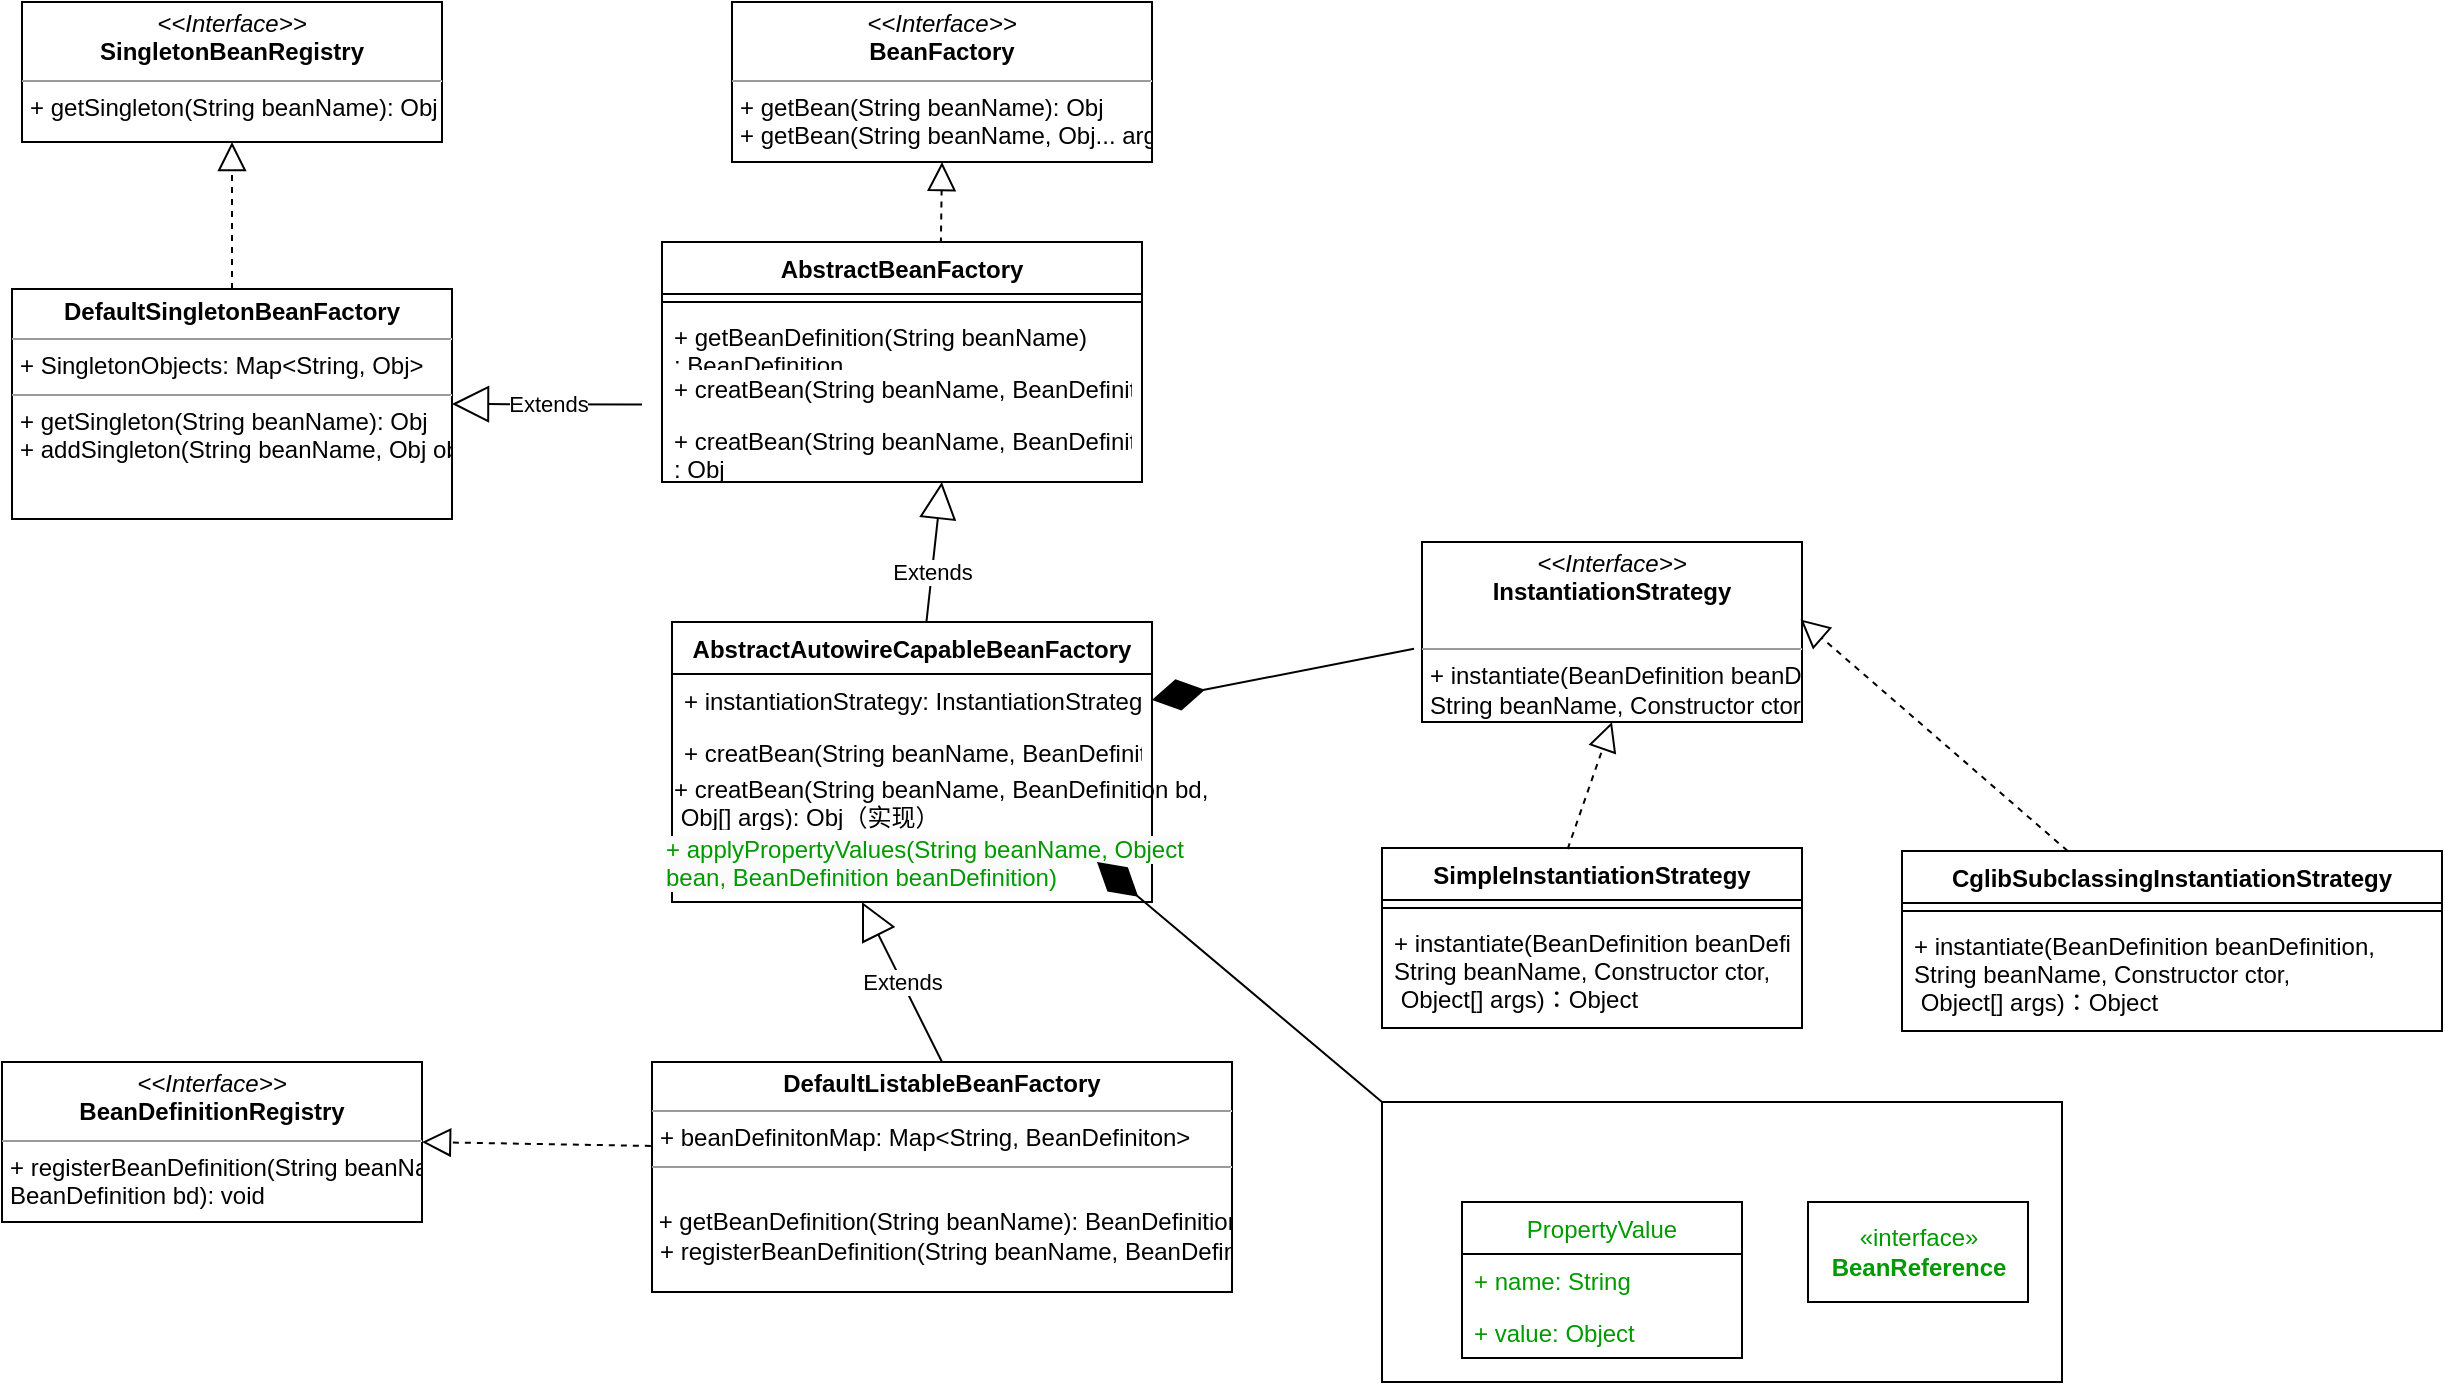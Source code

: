 <mxfile version="20.8.16" type="github">
  <diagram id="C5RBs43oDa-KdzZeNtuy" name="Page-1">
    <mxGraphModel dx="1434" dy="764" grid="1" gridSize="10" guides="1" tooltips="1" connect="1" arrows="1" fold="1" page="1" pageScale="1" pageWidth="827" pageHeight="1169" math="0" shadow="0">
      <root>
        <mxCell id="WIyWlLk6GJQsqaUBKTNV-0" />
        <mxCell id="WIyWlLk6GJQsqaUBKTNV-1" parent="WIyWlLk6GJQsqaUBKTNV-0" />
        <mxCell id="YOw3KZ_0upeGLzWHfSf4-0" value="" style="rounded=0;whiteSpace=wrap;html=1;strokeColor=#000000;fontColor=#009900;" vertex="1" parent="WIyWlLk6GJQsqaUBKTNV-1">
          <mxGeometry x="810" y="800" width="340" height="140" as="geometry" />
        </mxCell>
        <mxCell id="YOw3KZ_0upeGLzWHfSf4-1" value="&lt;p style=&quot;margin:0px;margin-top:4px;text-align:center;&quot;&gt;&lt;i&gt;&amp;lt;&amp;lt;Interface&amp;gt;&amp;gt;&lt;/i&gt;&lt;br&gt;&lt;b&gt;BeanFactory&lt;/b&gt;&lt;/p&gt;&lt;hr size=&quot;1&quot;&gt;&lt;p style=&quot;margin:0px;margin-left:4px;&quot;&gt;+ getBean(String beanName): Obj&lt;br&gt;&lt;/p&gt;&lt;p style=&quot;margin:0px;margin-left:4px;&quot;&gt;+ getBean(String beanName, Obj... args): Obj&lt;br&gt;&lt;/p&gt;" style="verticalAlign=top;align=left;overflow=fill;fontSize=12;fontFamily=Helvetica;html=1;strokeColor=#000000;" vertex="1" parent="WIyWlLk6GJQsqaUBKTNV-1">
          <mxGeometry x="485" y="250" width="210" height="80" as="geometry" />
        </mxCell>
        <mxCell id="YOw3KZ_0upeGLzWHfSf4-2" value="&lt;p style=&quot;margin:0px;margin-top:4px;text-align:center;&quot;&gt;&lt;i&gt;&amp;lt;&amp;lt;Interface&amp;gt;&amp;gt;&lt;/i&gt;&lt;br&gt;&lt;b&gt;SingletonBeanRegistry&lt;/b&gt;&lt;/p&gt;&lt;hr size=&quot;1&quot;&gt;&lt;p style=&quot;margin:0px;margin-left:4px;&quot;&gt;+ getSingleton(String beanName): Obj&lt;br&gt;&lt;/p&gt;" style="verticalAlign=top;align=left;overflow=fill;fontSize=12;fontFamily=Helvetica;html=1;" vertex="1" parent="WIyWlLk6GJQsqaUBKTNV-1">
          <mxGeometry x="130" y="250" width="210" height="70" as="geometry" />
        </mxCell>
        <mxCell id="YOw3KZ_0upeGLzWHfSf4-3" value="&lt;p style=&quot;margin:0px;margin-top:4px;text-align:center;&quot;&gt;&lt;b&gt;DefaultSingletonBeanFactory&lt;/b&gt;&lt;/p&gt;&lt;hr size=&quot;1&quot;&gt;&lt;p style=&quot;margin:0px;margin-left:4px;&quot;&gt;+ SingletonObjects: Map&amp;lt;String, Obj&amp;gt;&lt;/p&gt;&lt;hr size=&quot;1&quot;&gt;&lt;p style=&quot;margin:0px;margin-left:4px;&quot;&gt;+ getSingleton(String beanName): Obj&lt;/p&gt;&lt;p style=&quot;margin:0px;margin-left:4px;&quot;&gt;+ addSingleton(String beanName, Obj obj): void&lt;br&gt;&lt;/p&gt;" style="verticalAlign=top;align=left;overflow=fill;fontSize=12;fontFamily=Helvetica;html=1;" vertex="1" parent="WIyWlLk6GJQsqaUBKTNV-1">
          <mxGeometry x="125" y="393.5" width="220" height="115" as="geometry" />
        </mxCell>
        <mxCell id="YOw3KZ_0upeGLzWHfSf4-4" value="" style="endArrow=block;dashed=1;endFill=0;endSize=12;html=1;rounded=0;entryX=0.5;entryY=1;entryDx=0;entryDy=0;exitX=0.5;exitY=0;exitDx=0;exitDy=0;" edge="1" parent="WIyWlLk6GJQsqaUBKTNV-1" source="YOw3KZ_0upeGLzWHfSf4-3" target="YOw3KZ_0upeGLzWHfSf4-2">
          <mxGeometry width="160" relative="1" as="geometry">
            <mxPoint x="340" y="410" as="sourcePoint" />
            <mxPoint x="500" y="410" as="targetPoint" />
          </mxGeometry>
        </mxCell>
        <mxCell id="YOw3KZ_0upeGLzWHfSf4-5" value="" style="endArrow=block;dashed=1;endFill=0;endSize=12;html=1;rounded=0;entryX=0.5;entryY=1;entryDx=0;entryDy=0;exitX=0.581;exitY=0.006;exitDx=0;exitDy=0;exitPerimeter=0;" edge="1" parent="WIyWlLk6GJQsqaUBKTNV-1" source="YOw3KZ_0upeGLzWHfSf4-11" target="YOw3KZ_0upeGLzWHfSf4-1">
          <mxGeometry width="160" relative="1" as="geometry">
            <mxPoint x="590" y="406" as="sourcePoint" />
            <mxPoint x="710" y="400" as="targetPoint" />
          </mxGeometry>
        </mxCell>
        <mxCell id="YOw3KZ_0upeGLzWHfSf4-6" value="Extends" style="endArrow=block;endSize=16;endFill=0;html=1;rounded=0;entryX=0.583;entryY=1;entryDx=0;entryDy=0;entryPerimeter=0;" edge="1" parent="WIyWlLk6GJQsqaUBKTNV-1" target="YOw3KZ_0upeGLzWHfSf4-15">
          <mxGeometry width="160" relative="1" as="geometry">
            <mxPoint x="580" y="580" as="sourcePoint" />
            <mxPoint x="587.3" y="500.004" as="targetPoint" />
          </mxGeometry>
        </mxCell>
        <mxCell id="YOw3KZ_0upeGLzWHfSf4-7" value="&lt;p style=&quot;margin:0px;margin-top:4px;text-align:center;&quot;&gt;&lt;i&gt;&amp;lt;&amp;lt;Interface&amp;gt;&amp;gt;&lt;/i&gt;&lt;br&gt;&lt;b&gt;BeanDefinitionRegistry&lt;/b&gt;&lt;/p&gt;&lt;hr size=&quot;1&quot;&gt;&lt;p style=&quot;margin:0px;margin-left:4px;&quot;&gt;+ registerBeanDefinition(String beanName,&amp;nbsp;&lt;/p&gt;&lt;p style=&quot;margin:0px;margin-left:4px;&quot;&gt;BeanDefinition bd): void&lt;br&gt;&lt;/p&gt;" style="verticalAlign=top;align=left;overflow=fill;fontSize=12;fontFamily=Helvetica;html=1;" vertex="1" parent="WIyWlLk6GJQsqaUBKTNV-1">
          <mxGeometry x="120" y="780" width="210" height="80" as="geometry" />
        </mxCell>
        <mxCell id="YOw3KZ_0upeGLzWHfSf4-8" value="&lt;p style=&quot;margin:0px;margin-top:4px;text-align:center;&quot;&gt;&lt;b&gt;DefaultListableBeanFactory&lt;/b&gt;&lt;/p&gt;&lt;hr size=&quot;1&quot;&gt;&lt;p style=&quot;margin:0px;margin-left:4px;&quot;&gt;+ beanDefinitonMap: Map&amp;lt;String, BeanDefiniton&amp;gt;&lt;/p&gt;&lt;hr size=&quot;1&quot;&gt;&lt;p style=&quot;margin:0px;margin-left:4px;&quot;&gt;&lt;br&gt;&lt;/p&gt;&amp;nbsp;+ getBeanDefinition(String beanName): BeanDefinition&lt;p style=&quot;margin:0px;margin-left:4px;&quot;&gt;+ registerBeanDefinition(String beanName, BeanDefinition bd): void&lt;br&gt;&lt;/p&gt;" style="verticalAlign=top;align=left;overflow=fill;fontSize=12;fontFamily=Helvetica;html=1;" vertex="1" parent="WIyWlLk6GJQsqaUBKTNV-1">
          <mxGeometry x="445" y="780" width="290" height="115" as="geometry" />
        </mxCell>
        <mxCell id="YOw3KZ_0upeGLzWHfSf4-9" value="" style="endArrow=block;dashed=1;endFill=0;endSize=12;html=1;rounded=0;entryX=1;entryY=0.5;entryDx=0;entryDy=0;exitX=-0.002;exitY=0.365;exitDx=0;exitDy=0;exitPerimeter=0;" edge="1" parent="WIyWlLk6GJQsqaUBKTNV-1" source="YOw3KZ_0upeGLzWHfSf4-8" target="YOw3KZ_0upeGLzWHfSf4-7">
          <mxGeometry width="160" relative="1" as="geometry">
            <mxPoint x="270" y="750" as="sourcePoint" />
            <mxPoint x="430" y="750" as="targetPoint" />
          </mxGeometry>
        </mxCell>
        <mxCell id="YOw3KZ_0upeGLzWHfSf4-10" value="Extends" style="endArrow=block;endSize=16;endFill=0;html=1;rounded=0;entryX=1;entryY=0.5;entryDx=0;entryDy=0;exitX=0;exitY=0.202;exitDx=0;exitDy=0;exitPerimeter=0;" edge="1" parent="WIyWlLk6GJQsqaUBKTNV-1" target="YOw3KZ_0upeGLzWHfSf4-3">
          <mxGeometry width="160" relative="1" as="geometry">
            <mxPoint x="440" y="451.312" as="sourcePoint" />
            <mxPoint x="520" y="540" as="targetPoint" />
          </mxGeometry>
        </mxCell>
        <mxCell id="YOw3KZ_0upeGLzWHfSf4-11" value="AbstractBeanFactory" style="swimlane;fontStyle=1;align=center;verticalAlign=top;childLayout=stackLayout;horizontal=1;startSize=26;horizontalStack=0;resizeParent=1;resizeParentMax=0;resizeLast=0;collapsible=1;marginBottom=0;fontColor=default;" vertex="1" parent="WIyWlLk6GJQsqaUBKTNV-1">
          <mxGeometry x="450" y="370" width="240" height="120" as="geometry" />
        </mxCell>
        <mxCell id="YOw3KZ_0upeGLzWHfSf4-12" value="" style="line;strokeWidth=1;fillColor=none;align=left;verticalAlign=middle;spacingTop=-1;spacingLeft=3;spacingRight=3;rotatable=0;labelPosition=right;points=[];portConstraint=eastwest;strokeColor=inherit;fontColor=default;" vertex="1" parent="YOw3KZ_0upeGLzWHfSf4-11">
          <mxGeometry y="26" width="240" height="8" as="geometry" />
        </mxCell>
        <mxCell id="YOw3KZ_0upeGLzWHfSf4-13" value="+ getBeanDefinition(String beanName)&#xa;: BeanDefinition" style="text;strokeColor=none;fillColor=none;align=left;verticalAlign=top;spacingLeft=4;spacingRight=4;overflow=hidden;rotatable=0;points=[[0,0.5],[1,0.5]];portConstraint=eastwest;fontColor=default;" vertex="1" parent="YOw3KZ_0upeGLzWHfSf4-11">
          <mxGeometry y="34" width="240" height="26" as="geometry" />
        </mxCell>
        <mxCell id="YOw3KZ_0upeGLzWHfSf4-14" value="+ creatBean(String beanName, BeanDefinition bd): Obj" style="text;strokeColor=none;fillColor=none;align=left;verticalAlign=top;spacingLeft=4;spacingRight=4;overflow=hidden;rotatable=0;points=[[0,0.5],[1,0.5]];portConstraint=eastwest;fontColor=default;" vertex="1" parent="YOw3KZ_0upeGLzWHfSf4-11">
          <mxGeometry y="60" width="240" height="26" as="geometry" />
        </mxCell>
        <mxCell id="YOw3KZ_0upeGLzWHfSf4-15" value="+ creatBean(String beanName, BeanDefinition beanDefinition, Object[] args)&#xa;: Obj" style="text;strokeColor=none;fillColor=none;align=left;verticalAlign=top;spacingLeft=4;spacingRight=4;overflow=hidden;rotatable=0;points=[[0,0.5],[1,0.5]];portConstraint=eastwest;fontColor=#000000;" vertex="1" parent="YOw3KZ_0upeGLzWHfSf4-11">
          <mxGeometry y="86" width="240" height="34" as="geometry" />
        </mxCell>
        <mxCell id="YOw3KZ_0upeGLzWHfSf4-16" value="&lt;p style=&quot;margin:0px;margin-top:4px;text-align:center;&quot;&gt;&lt;i&gt;&amp;lt;&amp;lt;Interface&amp;gt;&amp;gt;&lt;/i&gt;&lt;br&gt;&lt;b&gt;InstantiationStrategy&lt;/b&gt;&lt;br&gt;&lt;/p&gt;&lt;p style=&quot;margin:0px;margin-left:4px;&quot;&gt;&lt;br&gt;&lt;/p&gt;&lt;hr size=&quot;1&quot;&gt;&lt;p style=&quot;margin:0px;margin-left:4px;&quot;&gt;+ instantiate(BeanDefinition beanDefinition,&amp;nbsp;&lt;/p&gt;&lt;p style=&quot;margin:0px;margin-left:4px;&quot;&gt;String beanName, Constructor ctor,&lt;/p&gt;&lt;p style=&quot;margin:0px;margin-left:4px;&quot;&gt;&amp;nbsp;Object[] args)：Object&lt;/p&gt;&lt;p style=&quot;margin:0px;margin-left:4px;&quot;&gt;&lt;br&gt;&lt;/p&gt;" style="verticalAlign=top;align=left;overflow=fill;fontSize=12;fontFamily=Helvetica;html=1;fontColor=#000000;" vertex="1" parent="WIyWlLk6GJQsqaUBKTNV-1">
          <mxGeometry x="830" y="520" width="190" height="90" as="geometry" />
        </mxCell>
        <mxCell id="YOw3KZ_0upeGLzWHfSf4-17" value="SimpleInstantiationStrategy" style="swimlane;fontStyle=1;align=center;verticalAlign=top;childLayout=stackLayout;horizontal=1;startSize=26;horizontalStack=0;resizeParent=1;resizeParentMax=0;resizeLast=0;collapsible=1;marginBottom=0;fontColor=#000000;" vertex="1" parent="WIyWlLk6GJQsqaUBKTNV-1">
          <mxGeometry x="810" y="673" width="210" height="90" as="geometry" />
        </mxCell>
        <mxCell id="YOw3KZ_0upeGLzWHfSf4-18" value="" style="line;strokeWidth=1;fillColor=none;align=left;verticalAlign=middle;spacingTop=-1;spacingLeft=3;spacingRight=3;rotatable=0;labelPosition=right;points=[];portConstraint=eastwest;strokeColor=inherit;fontColor=#000000;" vertex="1" parent="YOw3KZ_0upeGLzWHfSf4-17">
          <mxGeometry y="26" width="210" height="8" as="geometry" />
        </mxCell>
        <mxCell id="YOw3KZ_0upeGLzWHfSf4-19" value="+ instantiate(BeanDefinition beanDefinition, &#xa;String beanName, Constructor ctor,&#xa; Object[] args)：Object" style="text;strokeColor=none;fillColor=none;align=left;verticalAlign=top;spacingLeft=4;spacingRight=4;overflow=hidden;rotatable=0;points=[[0,0.5],[1,0.5]];portConstraint=eastwest;fontColor=#000000;" vertex="1" parent="YOw3KZ_0upeGLzWHfSf4-17">
          <mxGeometry y="34" width="210" height="56" as="geometry" />
        </mxCell>
        <mxCell id="YOw3KZ_0upeGLzWHfSf4-20" value="CglibSubclassingInstantiationStrategy" style="swimlane;fontStyle=1;align=center;verticalAlign=top;childLayout=stackLayout;horizontal=1;startSize=26;horizontalStack=0;resizeParent=1;resizeParentMax=0;resizeLast=0;collapsible=1;marginBottom=0;fontColor=#000000;" vertex="1" parent="WIyWlLk6GJQsqaUBKTNV-1">
          <mxGeometry x="1070" y="674.5" width="270" height="90" as="geometry" />
        </mxCell>
        <mxCell id="YOw3KZ_0upeGLzWHfSf4-21" value="" style="line;strokeWidth=1;fillColor=none;align=left;verticalAlign=middle;spacingTop=-1;spacingLeft=3;spacingRight=3;rotatable=0;labelPosition=right;points=[];portConstraint=eastwest;strokeColor=inherit;fontColor=#000000;" vertex="1" parent="YOw3KZ_0upeGLzWHfSf4-20">
          <mxGeometry y="26" width="270" height="8" as="geometry" />
        </mxCell>
        <mxCell id="YOw3KZ_0upeGLzWHfSf4-22" value="+ instantiate(BeanDefinition beanDefinition, &#xa;String beanName, Constructor ctor,&#xa; Object[] args)：Object" style="text;strokeColor=none;fillColor=none;align=left;verticalAlign=top;spacingLeft=4;spacingRight=4;overflow=hidden;rotatable=0;points=[[0,0.5],[1,0.5]];portConstraint=eastwest;fontColor=#000000;" vertex="1" parent="YOw3KZ_0upeGLzWHfSf4-20">
          <mxGeometry y="34" width="270" height="56" as="geometry" />
        </mxCell>
        <mxCell id="YOw3KZ_0upeGLzWHfSf4-23" value="" style="endArrow=block;dashed=1;endFill=0;endSize=12;html=1;rounded=0;fontColor=#000000;exitX=0.442;exitY=0.006;exitDx=0;exitDy=0;exitPerimeter=0;entryX=0.5;entryY=1;entryDx=0;entryDy=0;" edge="1" parent="WIyWlLk6GJQsqaUBKTNV-1" source="YOw3KZ_0upeGLzWHfSf4-17" target="YOw3KZ_0upeGLzWHfSf4-16">
          <mxGeometry width="160" relative="1" as="geometry">
            <mxPoint x="950" y="640" as="sourcePoint" />
            <mxPoint x="1110" y="640" as="targetPoint" />
          </mxGeometry>
        </mxCell>
        <mxCell id="YOw3KZ_0upeGLzWHfSf4-24" value="" style="endArrow=block;dashed=1;endFill=0;endSize=12;html=1;rounded=0;fontColor=#000000;exitX=0.442;exitY=0.006;exitDx=0;exitDy=0;exitPerimeter=0;entryX=0.996;entryY=0.43;entryDx=0;entryDy=0;entryPerimeter=0;" edge="1" parent="WIyWlLk6GJQsqaUBKTNV-1" target="YOw3KZ_0upeGLzWHfSf4-16">
          <mxGeometry width="160" relative="1" as="geometry">
            <mxPoint x="1152.86" y="674.5" as="sourcePoint" />
            <mxPoint x="1147.14" y="611.14" as="targetPoint" />
          </mxGeometry>
        </mxCell>
        <mxCell id="YOw3KZ_0upeGLzWHfSf4-25" value="AbstractAutowireCapableBeanFactory" style="swimlane;fontStyle=1;align=center;verticalAlign=top;childLayout=stackLayout;horizontal=1;startSize=26;horizontalStack=0;resizeParent=1;resizeParentMax=0;resizeLast=0;collapsible=1;marginBottom=0;fontColor=#000000;" vertex="1" parent="WIyWlLk6GJQsqaUBKTNV-1">
          <mxGeometry x="455" y="560" width="240" height="140" as="geometry" />
        </mxCell>
        <mxCell id="YOw3KZ_0upeGLzWHfSf4-26" value="+ instantiationStrategy: InstantiationStrategy" style="text;strokeColor=none;fillColor=none;align=left;verticalAlign=top;spacingLeft=4;spacingRight=4;overflow=hidden;rotatable=0;points=[[0,0.5],[1,0.5]];portConstraint=eastwest;fontColor=#000000;" vertex="1" parent="YOw3KZ_0upeGLzWHfSf4-25">
          <mxGeometry y="26" width="240" height="26" as="geometry" />
        </mxCell>
        <mxCell id="YOw3KZ_0upeGLzWHfSf4-27" value="+ creatBean(String beanName, BeanDefinition bd): Obj（实现" style="text;strokeColor=none;fillColor=none;align=left;verticalAlign=top;spacingLeft=4;spacingRight=4;overflow=hidden;rotatable=0;points=[[0,0.5],[1,0.5]];portConstraint=eastwest;fontColor=#000000;" vertex="1" parent="YOw3KZ_0upeGLzWHfSf4-25">
          <mxGeometry y="52" width="240" height="88" as="geometry" />
        </mxCell>
        <mxCell id="YOw3KZ_0upeGLzWHfSf4-28" value="" style="endArrow=diamondThin;endFill=1;endSize=24;html=1;rounded=0;fontColor=#000000;exitX=-0.021;exitY=0.593;exitDx=0;exitDy=0;exitPerimeter=0;entryX=1;entryY=0.5;entryDx=0;entryDy=0;" edge="1" parent="WIyWlLk6GJQsqaUBKTNV-1" source="YOw3KZ_0upeGLzWHfSf4-16" target="YOw3KZ_0upeGLzWHfSf4-26">
          <mxGeometry width="160" relative="1" as="geometry">
            <mxPoint x="460" y="620" as="sourcePoint" />
            <mxPoint x="700" y="570" as="targetPoint" />
          </mxGeometry>
        </mxCell>
        <mxCell id="YOw3KZ_0upeGLzWHfSf4-29" value="+ creatBean(String beanName, BeanDefinition bd,&#xa; Obj[] args): Obj（实现）&#xa;" style="text;strokeColor=none;fillColor=none;align=left;verticalAlign=top;spacingLeft=4;spacingRight=4;overflow=hidden;rotatable=0;points=[[0,0.5],[1,0.5]];portConstraint=eastwest;fontColor=default;" vertex="1" parent="WIyWlLk6GJQsqaUBKTNV-1">
          <mxGeometry x="450" y="630" width="430" height="30" as="geometry" />
        </mxCell>
        <mxCell id="YOw3KZ_0upeGLzWHfSf4-30" value="&lt;span style=&quot;font-family: Helvetica; font-size: 12px; font-style: normal; font-variant-ligatures: normal; font-variant-caps: normal; font-weight: 400; letter-spacing: normal; orphans: 2; text-align: left; text-indent: 0px; text-transform: none; widows: 2; word-spacing: 0px; -webkit-text-stroke-width: 0px; background-color: rgb(251, 251, 251); text-decoration-thickness: initial; text-decoration-style: initial; text-decoration-color: initial; float: none; display: inline !important;&quot;&gt;&lt;font color=&quot;#009900&quot;&gt;+ applyPropertyValues(String beanName, Object bean, BeanDefinition beanDefinition)&lt;/font&gt;&lt;/span&gt;" style="text;whiteSpace=wrap;html=1;fontColor=none;" vertex="1" parent="WIyWlLk6GJQsqaUBKTNV-1">
          <mxGeometry x="450" y="660" width="290" height="20" as="geometry" />
        </mxCell>
        <mxCell id="YOw3KZ_0upeGLzWHfSf4-31" value="Extends" style="endArrow=block;endSize=16;endFill=0;html=1;rounded=0;fontColor=#000000;exitX=0.5;exitY=0;exitDx=0;exitDy=0;" edge="1" parent="WIyWlLk6GJQsqaUBKTNV-1" source="YOw3KZ_0upeGLzWHfSf4-8">
          <mxGeometry width="160" relative="1" as="geometry">
            <mxPoint x="650" y="590" as="sourcePoint" />
            <mxPoint x="550" y="700" as="targetPoint" />
          </mxGeometry>
        </mxCell>
        <mxCell id="YOw3KZ_0upeGLzWHfSf4-32" value="PropertyValue" style="swimlane;fontStyle=0;childLayout=stackLayout;horizontal=1;startSize=26;fillColor=none;horizontalStack=0;resizeParent=1;resizeParentMax=0;resizeLast=0;collapsible=1;marginBottom=0;strokeColor=#000000;fontColor=#009900;" vertex="1" parent="WIyWlLk6GJQsqaUBKTNV-1">
          <mxGeometry x="850" y="850" width="140" height="78" as="geometry" />
        </mxCell>
        <mxCell id="YOw3KZ_0upeGLzWHfSf4-33" value="+ name: String" style="text;strokeColor=none;fillColor=none;align=left;verticalAlign=top;spacingLeft=4;spacingRight=4;overflow=hidden;rotatable=0;points=[[0,0.5],[1,0.5]];portConstraint=eastwest;fontColor=#009900;" vertex="1" parent="YOw3KZ_0upeGLzWHfSf4-32">
          <mxGeometry y="26" width="140" height="26" as="geometry" />
        </mxCell>
        <mxCell id="YOw3KZ_0upeGLzWHfSf4-34" value="+ value: Object" style="text;strokeColor=none;fillColor=none;align=left;verticalAlign=top;spacingLeft=4;spacingRight=4;overflow=hidden;rotatable=0;points=[[0,0.5],[1,0.5]];portConstraint=eastwest;fontColor=#009900;" vertex="1" parent="YOw3KZ_0upeGLzWHfSf4-32">
          <mxGeometry y="52" width="140" height="26" as="geometry" />
        </mxCell>
        <mxCell id="YOw3KZ_0upeGLzWHfSf4-35" value="«interface»&lt;br&gt;&lt;b&gt;BeanReference&lt;/b&gt;" style="html=1;strokeColor=#000000;fontColor=#009900;" vertex="1" parent="WIyWlLk6GJQsqaUBKTNV-1">
          <mxGeometry x="1023" y="850" width="110" height="50" as="geometry" />
        </mxCell>
        <mxCell id="YOw3KZ_0upeGLzWHfSf4-36" value="" style="endArrow=diamondThin;endFill=1;endSize=24;html=1;rounded=0;fontColor=#009900;entryX=0.75;entryY=1;entryDx=0;entryDy=0;exitX=0;exitY=0;exitDx=0;exitDy=0;" edge="1" parent="WIyWlLk6GJQsqaUBKTNV-1" source="YOw3KZ_0upeGLzWHfSf4-0" target="YOw3KZ_0upeGLzWHfSf4-30">
          <mxGeometry width="160" relative="1" as="geometry">
            <mxPoint x="880" y="840" as="sourcePoint" />
            <mxPoint x="810" y="590" as="targetPoint" />
          </mxGeometry>
        </mxCell>
      </root>
    </mxGraphModel>
  </diagram>
</mxfile>
